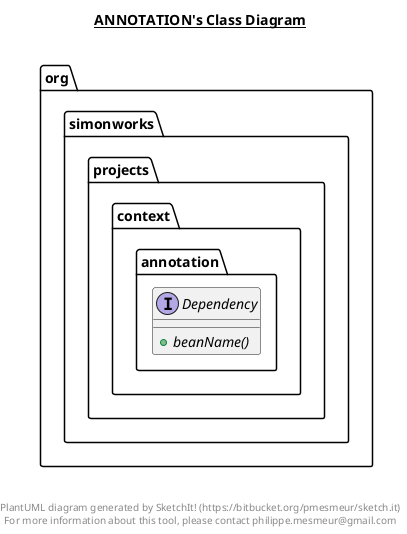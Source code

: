@startuml

title __ANNOTATION's Class Diagram__\n

  namespace org.simonworks.projects.context {
    namespace annotation {
      interface org.simonworks.projects.context.annotation.Dependency {
          {abstract} + beanName()
      }
    }
  }
  



right footer


PlantUML diagram generated by SketchIt! (https://bitbucket.org/pmesmeur/sketch.it)
For more information about this tool, please contact philippe.mesmeur@gmail.com
endfooter

@enduml
